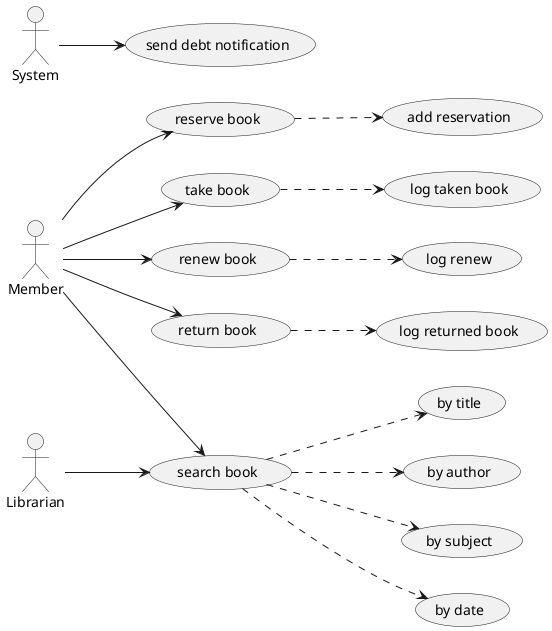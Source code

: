 @startuml
left to right direction

Member --> (reserve book)
(reserve book) ..> (add reservation)
Member --> (take book)
(take book) ..> (log taken book)
Member --> (renew book)
(renew book) ..> (log renew)
Member --> (return book)
(return book) ..> (log returned book)
Member --> (search book)

Librarian --> (search book)
(search book) ..> (by title)
(search book) ..> (by author)
(search book) ..> (by subject)
(search book) ..> (by date)

System --> (send debt notification)
(send debt notification)

@enduml
